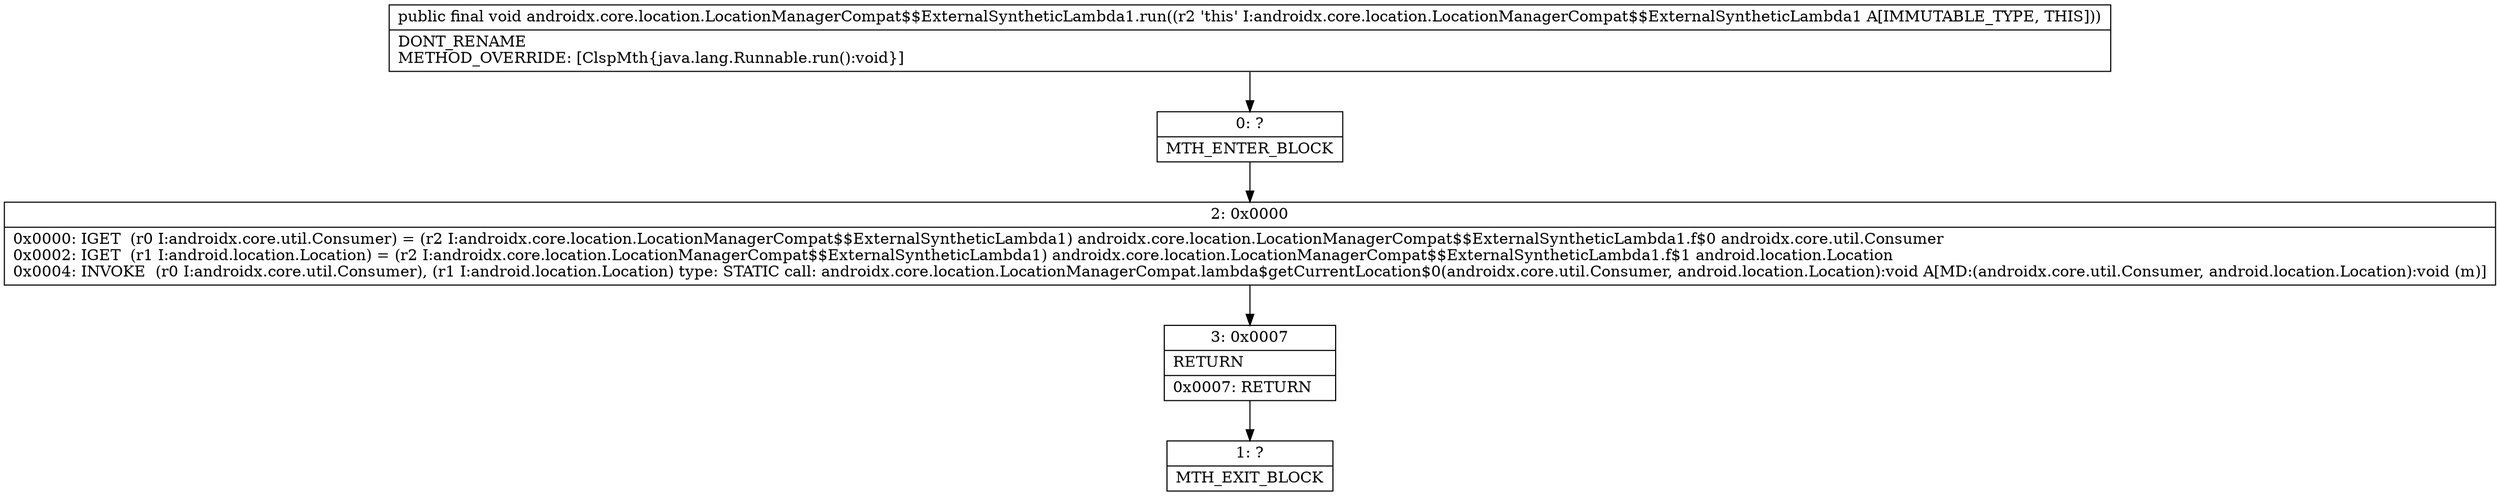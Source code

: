 digraph "CFG forandroidx.core.location.LocationManagerCompat$$ExternalSyntheticLambda1.run()V" {
Node_0 [shape=record,label="{0\:\ ?|MTH_ENTER_BLOCK\l}"];
Node_2 [shape=record,label="{2\:\ 0x0000|0x0000: IGET  (r0 I:androidx.core.util.Consumer) = (r2 I:androidx.core.location.LocationManagerCompat$$ExternalSyntheticLambda1) androidx.core.location.LocationManagerCompat$$ExternalSyntheticLambda1.f$0 androidx.core.util.Consumer \l0x0002: IGET  (r1 I:android.location.Location) = (r2 I:androidx.core.location.LocationManagerCompat$$ExternalSyntheticLambda1) androidx.core.location.LocationManagerCompat$$ExternalSyntheticLambda1.f$1 android.location.Location \l0x0004: INVOKE  (r0 I:androidx.core.util.Consumer), (r1 I:android.location.Location) type: STATIC call: androidx.core.location.LocationManagerCompat.lambda$getCurrentLocation$0(androidx.core.util.Consumer, android.location.Location):void A[MD:(androidx.core.util.Consumer, android.location.Location):void (m)]\l}"];
Node_3 [shape=record,label="{3\:\ 0x0007|RETURN\l|0x0007: RETURN   \l}"];
Node_1 [shape=record,label="{1\:\ ?|MTH_EXIT_BLOCK\l}"];
MethodNode[shape=record,label="{public final void androidx.core.location.LocationManagerCompat$$ExternalSyntheticLambda1.run((r2 'this' I:androidx.core.location.LocationManagerCompat$$ExternalSyntheticLambda1 A[IMMUTABLE_TYPE, THIS]))  | DONT_RENAME\lMETHOD_OVERRIDE: [ClspMth\{java.lang.Runnable.run():void\}]\l}"];
MethodNode -> Node_0;Node_0 -> Node_2;
Node_2 -> Node_3;
Node_3 -> Node_1;
}

